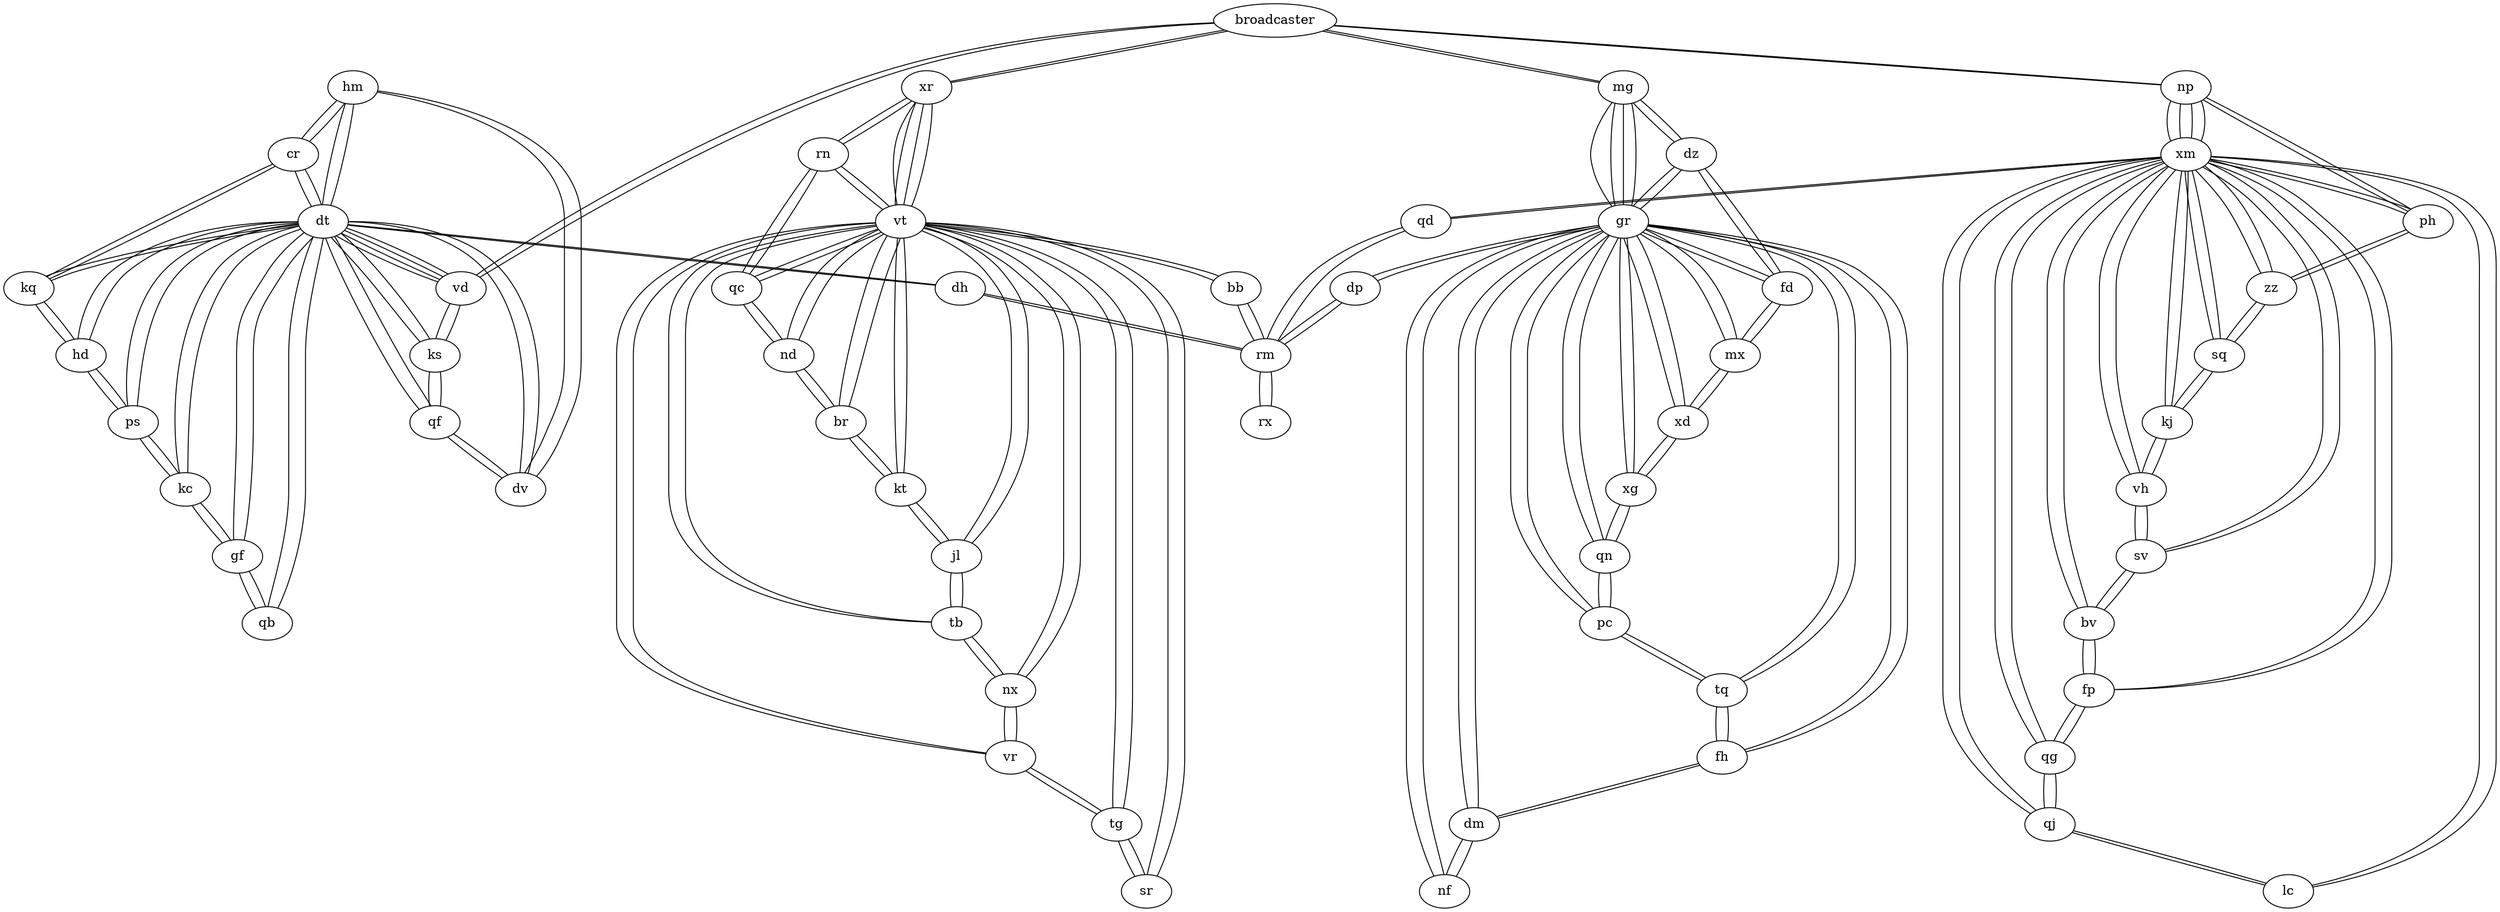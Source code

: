 graph {
 hm -- cr;
 qj -- lc;
 qj -- xm;
 xd -- xg;
 xd -- gr;
 ph -- zz;
 dm -- nf;
 dm -- gr;
 qb -- dt;
 nd -- br;
 qd -- rm;
 tb -- nx;
 mx -- gr;
 mx -- xd;
 vh -- xm;
 vh -- sv;
 xm -- zz;
 xm -- sv;
 xm -- sq;
 xm -- ph;
 xm -- kj;
 xm -- np;
 xm -- qd;
 sr -- vt;
 kc -- dt;
 kc -- gf;
 vt -- bb;
 vt -- nd;
 vt -- qc;
 vt -- xr;
 vt -- br;
 vt -- tb;
 vt -- kt;
 xr -- vt;
 xr -- rn;
 lc -- xm;
 vr -- tg;
 vr -- vt;
 np -- xm;
 np -- ph;
 qg -- xm;
 qg -- qj;
 mg -- dz;
 mg -- gr;
 kt -- jl;
 qn -- pc;
 zz -- sq;
 dp -- rm;
 sv -- bv;
 bv -- fp;
 bv -- xm;
 tg -- sr;
 tg -- vt;
 cr -- kq;
 cr -- dt;
 br -- kt;
 hd -- ps;
 rn -- vt;
 rn -- qc;
 gr -- dp;
 gr -- mg;
 gr -- fd;
 gr -- qn;
 bb -- rm;
 kq -- hd;
 kj -- vh;
 pc -- tq;
 pc -- gr;
 dz -- gr;
 dz -- fd;
 fp -- qg;
 fp -- xm;
 xg -- gr;
 xg -- qn;
 dv -- hm;
 qc -- nd;
 tq -- gr;
 tq -- fh;
 fd -- mx;
 fh -- dm;
 fh -- gr;
 sq -- kj;
 rm -- rx;
 qf -- dt;
 qf -- dv;
 vd -- dt;
 vd -- ks;
 broadcaster -- np;
 broadcaster -- mg;
 broadcaster -- vd;
 broadcaster -- xr;
 nf -- gr;
 ks -- qf;
 nx -- vr;
 nx -- vt;
 jl -- vt;
 jl -- tb;
 dt -- vd;
 dt -- dv;
 dt -- dh;
 dt -- hm;
 dt -- ks;
 dt -- hd;
 dt -- kq;
 dh -- rm;
 ps -- kc;
 ps -- dt;
 gf -- dt;
 gf -- qb;
 broadcaster -- vd;
 dt -- vd;
 kj -- vh;
 mx -- xd;
 np -- ph;
 xm -- ph;
 fh -- dm;
 gf -- qb;
 qc -- nd;
 vt -- nd;
 xm -- qd;
 jl -- tb;
 vt -- tb;
 fd -- mx;
 vt -- bb;
 sv -- bv;
 rm -- rx;
 kt -- jl;
 gr -- qn;
 xg -- qn;
 jl -- vt;
 nx -- vt;
 xr -- vt;
 vr -- vt;
 sr -- vt;
 tg -- vt;
 rn -- vt;
 xr -- rn;
 nx -- vr;
 br -- kt;
 vt -- kt;
 qg -- qj;
 broadcaster -- mg;
 gr -- mg;
 dt -- hm;
 dv -- hm;
 rn -- qc;
 vt -- qc;
 ph -- zz;
 xm -- zz;
 tg -- sr;
 vh -- sv;
 xm -- sv;
 bv -- fp;
 vr -- tg;
 hm -- cr;
 ps -- dt;
 qb -- dt;
 qf -- dt;
 cr -- dt;
 vd -- dt;
 kc -- dt;
 gf -- dt;
 dz -- fd;
 gr -- fd;
 pc -- tq;
 fh -- gr;
 dm -- gr;
 mg -- gr;
 tq -- gr;
 dz -- gr;
 nf -- gr;
 pc -- gr;
 xd -- gr;
 xg -- gr;
 mx -- gr;
 fp -- qg;
 ks -- qf;
 qj -- lc;
 qn -- pc;
 mg -- dz;
 gr -- dp;
 xd -- xg;
 qf -- dv;
 dt -- dv;
 tb -- nx;
 dt -- dh;
 np -- xm;
 bv -- xm;
 lc -- xm;
 qj -- xm;
 vh -- xm;
 fp -- xm;
 qg -- xm;
 tq -- fh;
 dt -- hd;
 kq -- hd;
 broadcaster -- xr;
 vt -- xr;
 ps -- kc;
 nd -- br;
 vt -- br;
 dh -- rm;
 qd -- rm;
 bb -- rm;
 dp -- rm;
 dm -- nf;
 dt -- ks;
 vd -- ks;
 broadcaster -- np;
 xm -- np;
 dt -- kq;
 cr -- kq;
 sq -- kj;
 xm -- kj;
 zz -- sq;
 xm -- sq;
 hd -- ps;
 kc -- gf;
}